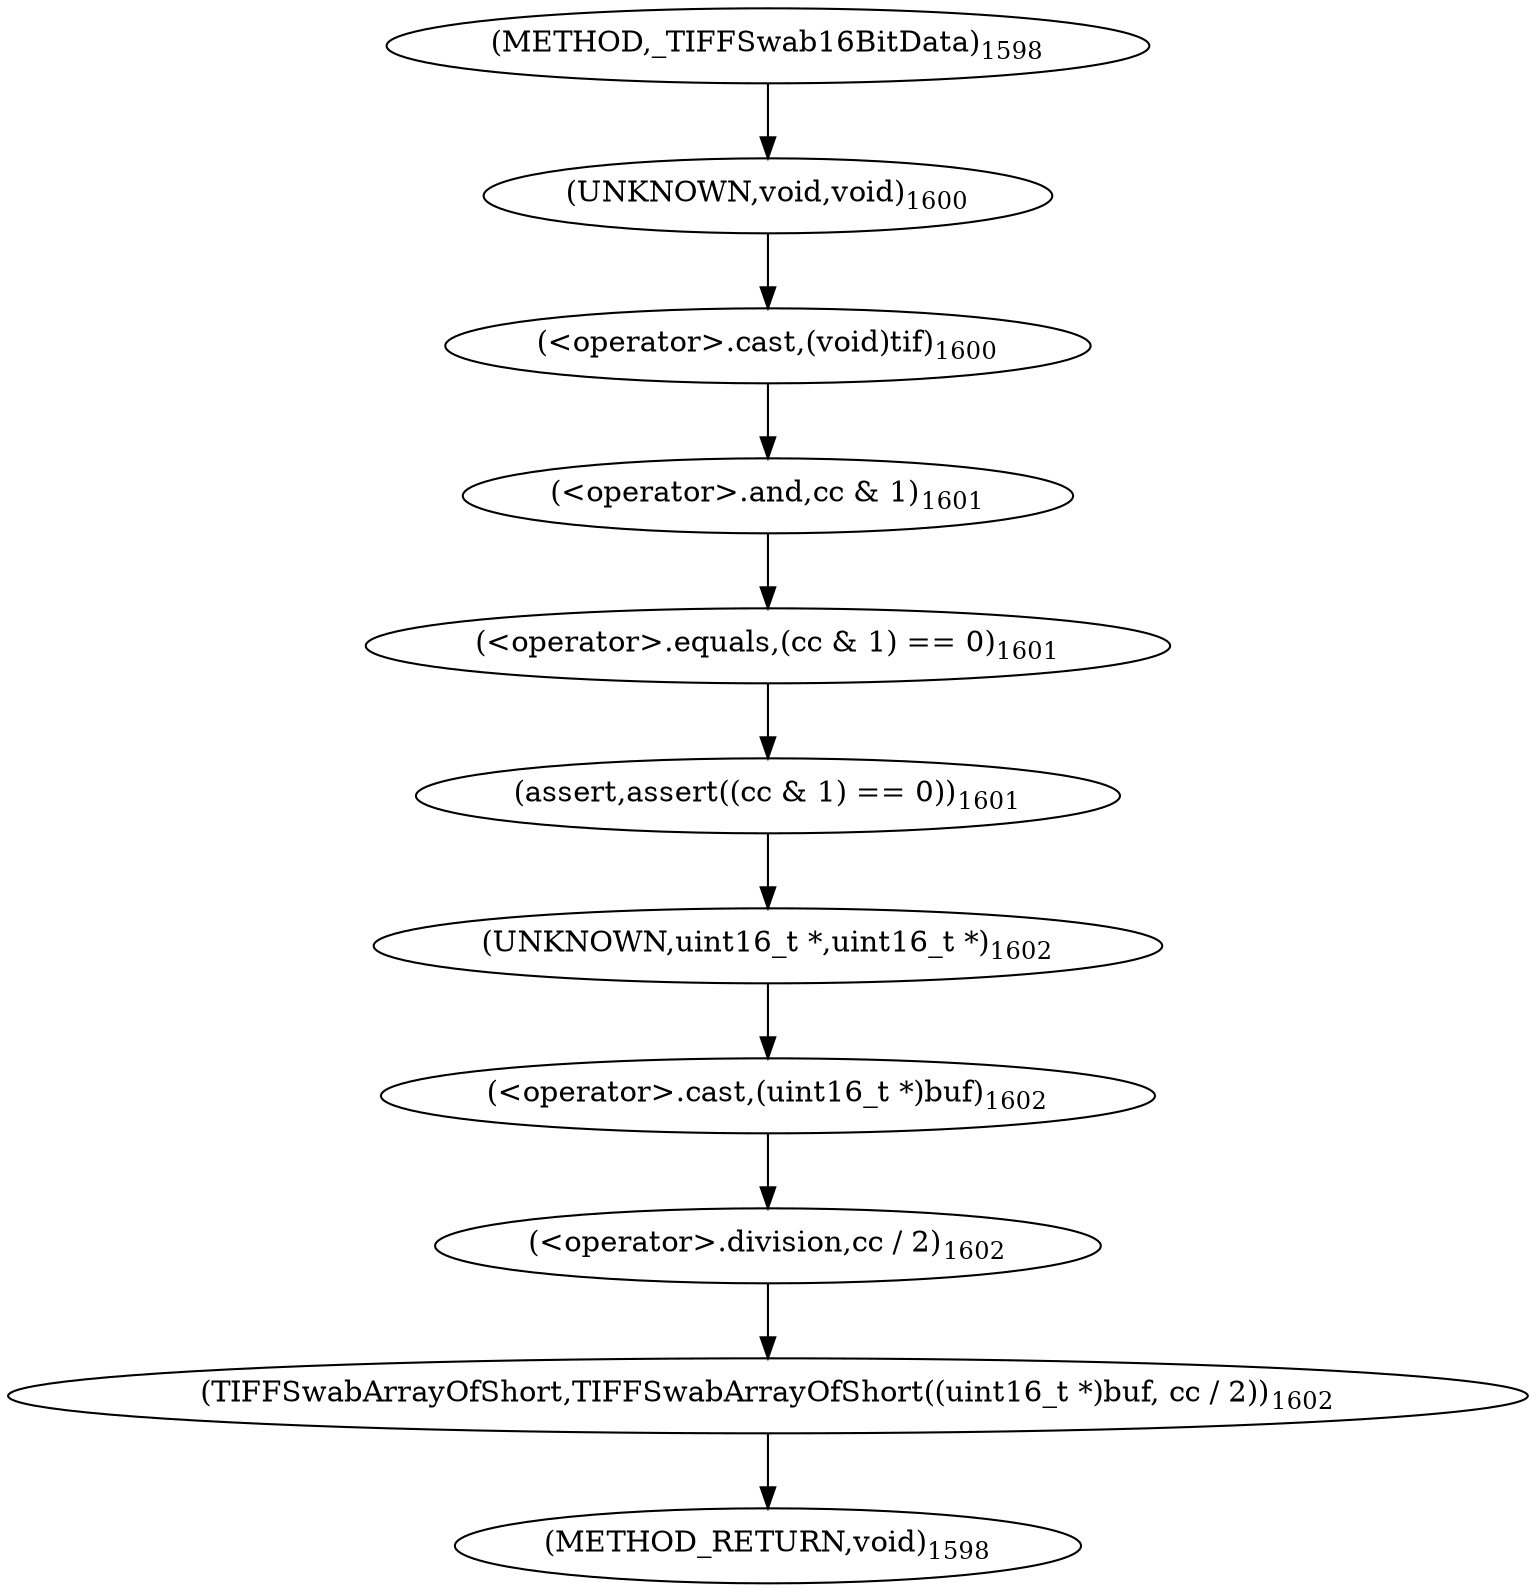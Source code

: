 digraph "_TIFFSwab16BitData" {  
"77882" [label = <(&lt;operator&gt;.cast,(void)tif)<SUB>1600</SUB>> ]
"77885" [label = <(assert,assert((cc &amp; 1) == 0))<SUB>1601</SUB>> ]
"77891" [label = <(TIFFSwabArrayOfShort,TIFFSwabArrayOfShort((uint16_t *)buf, cc / 2))<SUB>1602</SUB>> ]
"77883" [label = <(UNKNOWN,void,void)<SUB>1600</SUB>> ]
"77886" [label = <(&lt;operator&gt;.equals,(cc &amp; 1) == 0)<SUB>1601</SUB>> ]
"77892" [label = <(&lt;operator&gt;.cast,(uint16_t *)buf)<SUB>1602</SUB>> ]
"77895" [label = <(&lt;operator&gt;.division,cc / 2)<SUB>1602</SUB>> ]
"77887" [label = <(&lt;operator&gt;.and,cc &amp; 1)<SUB>1601</SUB>> ]
"77893" [label = <(UNKNOWN,uint16_t *,uint16_t *)<SUB>1602</SUB>> ]
"77877" [label = <(METHOD,_TIFFSwab16BitData)<SUB>1598</SUB>> ]
"77898" [label = <(METHOD_RETURN,void)<SUB>1598</SUB>> ]
  "77882" -> "77887" 
  "77885" -> "77893" 
  "77891" -> "77898" 
  "77883" -> "77882" 
  "77886" -> "77885" 
  "77892" -> "77895" 
  "77895" -> "77891" 
  "77887" -> "77886" 
  "77893" -> "77892" 
  "77877" -> "77883" 
}
